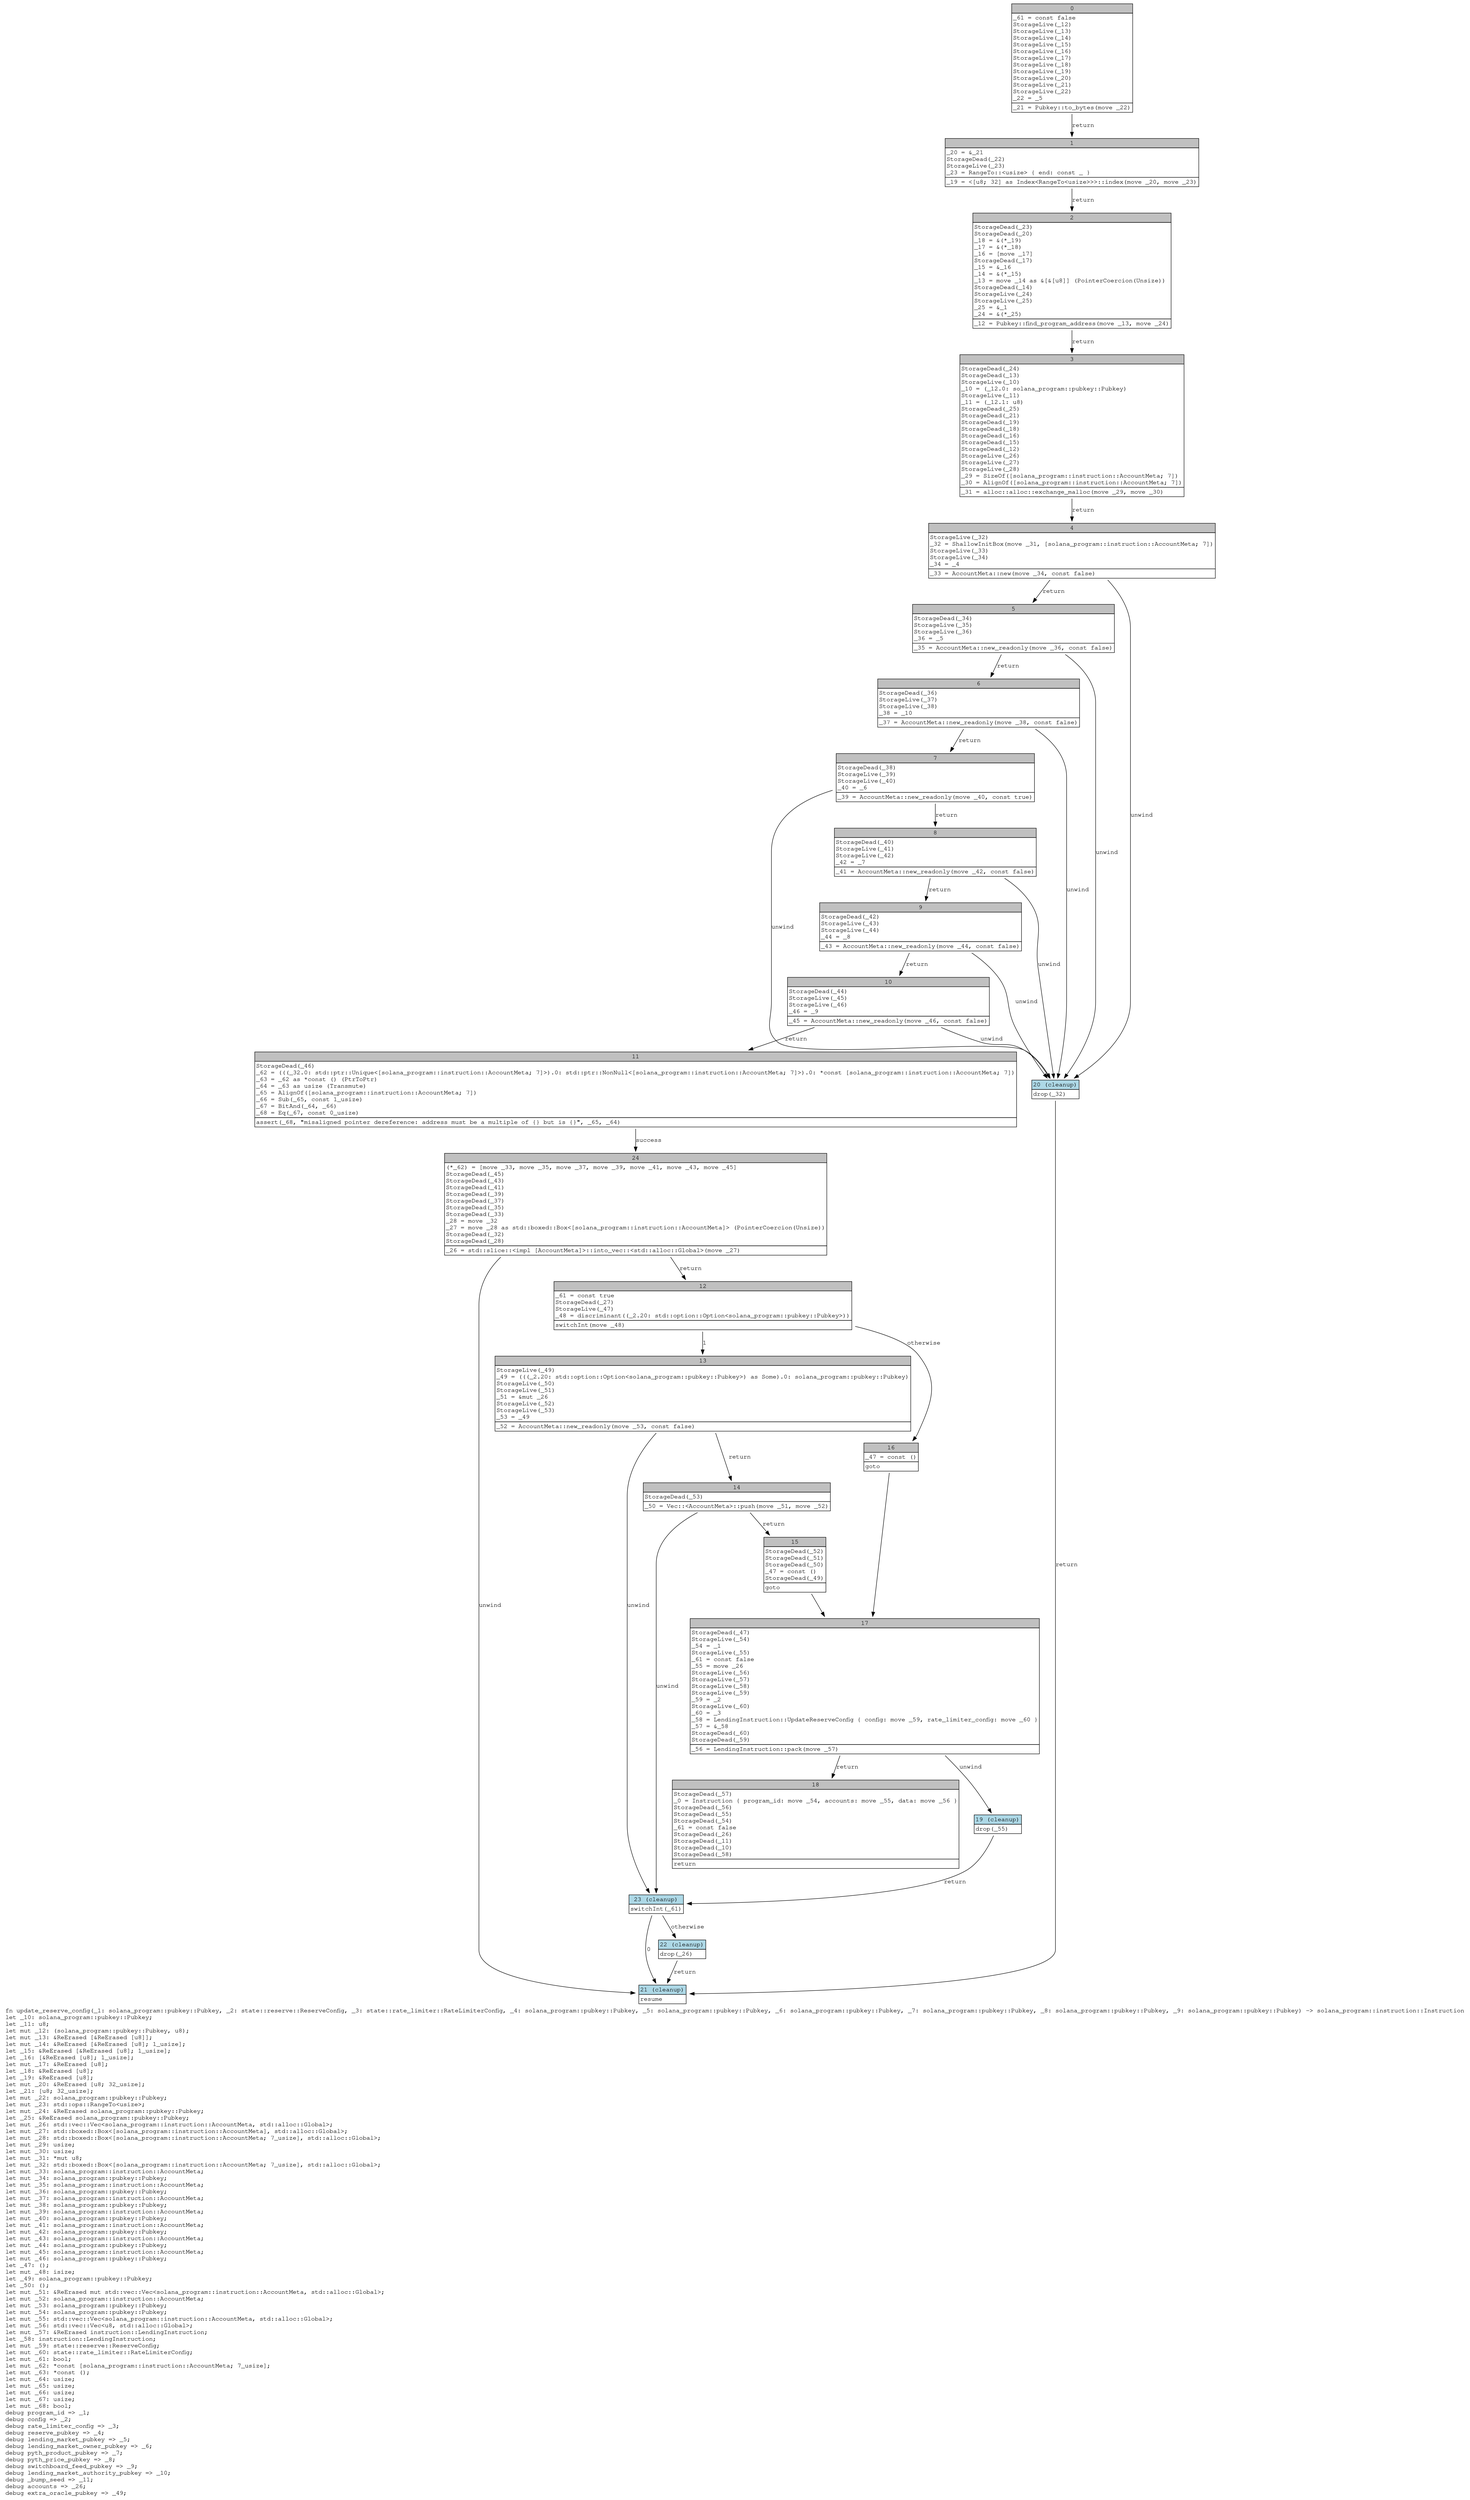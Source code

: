 digraph Mir_0_81 {
    graph [fontname="Courier, monospace"];
    node [fontname="Courier, monospace"];
    edge [fontname="Courier, monospace"];
    label=<fn update_reserve_config(_1: solana_program::pubkey::Pubkey, _2: state::reserve::ReserveConfig, _3: state::rate_limiter::RateLimiterConfig, _4: solana_program::pubkey::Pubkey, _5: solana_program::pubkey::Pubkey, _6: solana_program::pubkey::Pubkey, _7: solana_program::pubkey::Pubkey, _8: solana_program::pubkey::Pubkey, _9: solana_program::pubkey::Pubkey) -&gt; solana_program::instruction::Instruction<br align="left"/>let _10: solana_program::pubkey::Pubkey;<br align="left"/>let _11: u8;<br align="left"/>let mut _12: (solana_program::pubkey::Pubkey, u8);<br align="left"/>let mut _13: &amp;ReErased [&amp;ReErased [u8]];<br align="left"/>let mut _14: &amp;ReErased [&amp;ReErased [u8]; 1_usize];<br align="left"/>let _15: &amp;ReErased [&amp;ReErased [u8]; 1_usize];<br align="left"/>let _16: [&amp;ReErased [u8]; 1_usize];<br align="left"/>let mut _17: &amp;ReErased [u8];<br align="left"/>let _18: &amp;ReErased [u8];<br align="left"/>let _19: &amp;ReErased [u8];<br align="left"/>let mut _20: &amp;ReErased [u8; 32_usize];<br align="left"/>let _21: [u8; 32_usize];<br align="left"/>let mut _22: solana_program::pubkey::Pubkey;<br align="left"/>let mut _23: std::ops::RangeTo&lt;usize&gt;;<br align="left"/>let mut _24: &amp;ReErased solana_program::pubkey::Pubkey;<br align="left"/>let _25: &amp;ReErased solana_program::pubkey::Pubkey;<br align="left"/>let mut _26: std::vec::Vec&lt;solana_program::instruction::AccountMeta, std::alloc::Global&gt;;<br align="left"/>let mut _27: std::boxed::Box&lt;[solana_program::instruction::AccountMeta], std::alloc::Global&gt;;<br align="left"/>let mut _28: std::boxed::Box&lt;[solana_program::instruction::AccountMeta; 7_usize], std::alloc::Global&gt;;<br align="left"/>let mut _29: usize;<br align="left"/>let mut _30: usize;<br align="left"/>let mut _31: *mut u8;<br align="left"/>let mut _32: std::boxed::Box&lt;[solana_program::instruction::AccountMeta; 7_usize], std::alloc::Global&gt;;<br align="left"/>let mut _33: solana_program::instruction::AccountMeta;<br align="left"/>let mut _34: solana_program::pubkey::Pubkey;<br align="left"/>let mut _35: solana_program::instruction::AccountMeta;<br align="left"/>let mut _36: solana_program::pubkey::Pubkey;<br align="left"/>let mut _37: solana_program::instruction::AccountMeta;<br align="left"/>let mut _38: solana_program::pubkey::Pubkey;<br align="left"/>let mut _39: solana_program::instruction::AccountMeta;<br align="left"/>let mut _40: solana_program::pubkey::Pubkey;<br align="left"/>let mut _41: solana_program::instruction::AccountMeta;<br align="left"/>let mut _42: solana_program::pubkey::Pubkey;<br align="left"/>let mut _43: solana_program::instruction::AccountMeta;<br align="left"/>let mut _44: solana_program::pubkey::Pubkey;<br align="left"/>let mut _45: solana_program::instruction::AccountMeta;<br align="left"/>let mut _46: solana_program::pubkey::Pubkey;<br align="left"/>let _47: ();<br align="left"/>let mut _48: isize;<br align="left"/>let _49: solana_program::pubkey::Pubkey;<br align="left"/>let _50: ();<br align="left"/>let mut _51: &amp;ReErased mut std::vec::Vec&lt;solana_program::instruction::AccountMeta, std::alloc::Global&gt;;<br align="left"/>let mut _52: solana_program::instruction::AccountMeta;<br align="left"/>let mut _53: solana_program::pubkey::Pubkey;<br align="left"/>let mut _54: solana_program::pubkey::Pubkey;<br align="left"/>let mut _55: std::vec::Vec&lt;solana_program::instruction::AccountMeta, std::alloc::Global&gt;;<br align="left"/>let mut _56: std::vec::Vec&lt;u8, std::alloc::Global&gt;;<br align="left"/>let mut _57: &amp;ReErased instruction::LendingInstruction;<br align="left"/>let _58: instruction::LendingInstruction;<br align="left"/>let mut _59: state::reserve::ReserveConfig;<br align="left"/>let mut _60: state::rate_limiter::RateLimiterConfig;<br align="left"/>let mut _61: bool;<br align="left"/>let mut _62: *const [solana_program::instruction::AccountMeta; 7_usize];<br align="left"/>let mut _63: *const ();<br align="left"/>let mut _64: usize;<br align="left"/>let mut _65: usize;<br align="left"/>let mut _66: usize;<br align="left"/>let mut _67: usize;<br align="left"/>let mut _68: bool;<br align="left"/>debug program_id =&gt; _1;<br align="left"/>debug config =&gt; _2;<br align="left"/>debug rate_limiter_config =&gt; _3;<br align="left"/>debug reserve_pubkey =&gt; _4;<br align="left"/>debug lending_market_pubkey =&gt; _5;<br align="left"/>debug lending_market_owner_pubkey =&gt; _6;<br align="left"/>debug pyth_product_pubkey =&gt; _7;<br align="left"/>debug pyth_price_pubkey =&gt; _8;<br align="left"/>debug switchboard_feed_pubkey =&gt; _9;<br align="left"/>debug lending_market_authority_pubkey =&gt; _10;<br align="left"/>debug _bump_seed =&gt; _11;<br align="left"/>debug accounts =&gt; _26;<br align="left"/>debug extra_oracle_pubkey =&gt; _49;<br align="left"/>>;
    bb0__0_81 [shape="none", label=<<table border="0" cellborder="1" cellspacing="0"><tr><td bgcolor="gray" align="center" colspan="1">0</td></tr><tr><td align="left" balign="left">_61 = const false<br/>StorageLive(_12)<br/>StorageLive(_13)<br/>StorageLive(_14)<br/>StorageLive(_15)<br/>StorageLive(_16)<br/>StorageLive(_17)<br/>StorageLive(_18)<br/>StorageLive(_19)<br/>StorageLive(_20)<br/>StorageLive(_21)<br/>StorageLive(_22)<br/>_22 = _5<br/></td></tr><tr><td align="left">_21 = Pubkey::to_bytes(move _22)</td></tr></table>>];
    bb1__0_81 [shape="none", label=<<table border="0" cellborder="1" cellspacing="0"><tr><td bgcolor="gray" align="center" colspan="1">1</td></tr><tr><td align="left" balign="left">_20 = &amp;_21<br/>StorageDead(_22)<br/>StorageLive(_23)<br/>_23 = RangeTo::&lt;usize&gt; { end: const _ }<br/></td></tr><tr><td align="left">_19 = &lt;[u8; 32] as Index&lt;RangeTo&lt;usize&gt;&gt;&gt;::index(move _20, move _23)</td></tr></table>>];
    bb2__0_81 [shape="none", label=<<table border="0" cellborder="1" cellspacing="0"><tr><td bgcolor="gray" align="center" colspan="1">2</td></tr><tr><td align="left" balign="left">StorageDead(_23)<br/>StorageDead(_20)<br/>_18 = &amp;(*_19)<br/>_17 = &amp;(*_18)<br/>_16 = [move _17]<br/>StorageDead(_17)<br/>_15 = &amp;_16<br/>_14 = &amp;(*_15)<br/>_13 = move _14 as &amp;[&amp;[u8]] (PointerCoercion(Unsize))<br/>StorageDead(_14)<br/>StorageLive(_24)<br/>StorageLive(_25)<br/>_25 = &amp;_1<br/>_24 = &amp;(*_25)<br/></td></tr><tr><td align="left">_12 = Pubkey::find_program_address(move _13, move _24)</td></tr></table>>];
    bb3__0_81 [shape="none", label=<<table border="0" cellborder="1" cellspacing="0"><tr><td bgcolor="gray" align="center" colspan="1">3</td></tr><tr><td align="left" balign="left">StorageDead(_24)<br/>StorageDead(_13)<br/>StorageLive(_10)<br/>_10 = (_12.0: solana_program::pubkey::Pubkey)<br/>StorageLive(_11)<br/>_11 = (_12.1: u8)<br/>StorageDead(_25)<br/>StorageDead(_21)<br/>StorageDead(_19)<br/>StorageDead(_18)<br/>StorageDead(_16)<br/>StorageDead(_15)<br/>StorageDead(_12)<br/>StorageLive(_26)<br/>StorageLive(_27)<br/>StorageLive(_28)<br/>_29 = SizeOf([solana_program::instruction::AccountMeta; 7])<br/>_30 = AlignOf([solana_program::instruction::AccountMeta; 7])<br/></td></tr><tr><td align="left">_31 = alloc::alloc::exchange_malloc(move _29, move _30)</td></tr></table>>];
    bb4__0_81 [shape="none", label=<<table border="0" cellborder="1" cellspacing="0"><tr><td bgcolor="gray" align="center" colspan="1">4</td></tr><tr><td align="left" balign="left">StorageLive(_32)<br/>_32 = ShallowInitBox(move _31, [solana_program::instruction::AccountMeta; 7])<br/>StorageLive(_33)<br/>StorageLive(_34)<br/>_34 = _4<br/></td></tr><tr><td align="left">_33 = AccountMeta::new(move _34, const false)</td></tr></table>>];
    bb5__0_81 [shape="none", label=<<table border="0" cellborder="1" cellspacing="0"><tr><td bgcolor="gray" align="center" colspan="1">5</td></tr><tr><td align="left" balign="left">StorageDead(_34)<br/>StorageLive(_35)<br/>StorageLive(_36)<br/>_36 = _5<br/></td></tr><tr><td align="left">_35 = AccountMeta::new_readonly(move _36, const false)</td></tr></table>>];
    bb6__0_81 [shape="none", label=<<table border="0" cellborder="1" cellspacing="0"><tr><td bgcolor="gray" align="center" colspan="1">6</td></tr><tr><td align="left" balign="left">StorageDead(_36)<br/>StorageLive(_37)<br/>StorageLive(_38)<br/>_38 = _10<br/></td></tr><tr><td align="left">_37 = AccountMeta::new_readonly(move _38, const false)</td></tr></table>>];
    bb7__0_81 [shape="none", label=<<table border="0" cellborder="1" cellspacing="0"><tr><td bgcolor="gray" align="center" colspan="1">7</td></tr><tr><td align="left" balign="left">StorageDead(_38)<br/>StorageLive(_39)<br/>StorageLive(_40)<br/>_40 = _6<br/></td></tr><tr><td align="left">_39 = AccountMeta::new_readonly(move _40, const true)</td></tr></table>>];
    bb8__0_81 [shape="none", label=<<table border="0" cellborder="1" cellspacing="0"><tr><td bgcolor="gray" align="center" colspan="1">8</td></tr><tr><td align="left" balign="left">StorageDead(_40)<br/>StorageLive(_41)<br/>StorageLive(_42)<br/>_42 = _7<br/></td></tr><tr><td align="left">_41 = AccountMeta::new_readonly(move _42, const false)</td></tr></table>>];
    bb9__0_81 [shape="none", label=<<table border="0" cellborder="1" cellspacing="0"><tr><td bgcolor="gray" align="center" colspan="1">9</td></tr><tr><td align="left" balign="left">StorageDead(_42)<br/>StorageLive(_43)<br/>StorageLive(_44)<br/>_44 = _8<br/></td></tr><tr><td align="left">_43 = AccountMeta::new_readonly(move _44, const false)</td></tr></table>>];
    bb10__0_81 [shape="none", label=<<table border="0" cellborder="1" cellspacing="0"><tr><td bgcolor="gray" align="center" colspan="1">10</td></tr><tr><td align="left" balign="left">StorageDead(_44)<br/>StorageLive(_45)<br/>StorageLive(_46)<br/>_46 = _9<br/></td></tr><tr><td align="left">_45 = AccountMeta::new_readonly(move _46, const false)</td></tr></table>>];
    bb11__0_81 [shape="none", label=<<table border="0" cellborder="1" cellspacing="0"><tr><td bgcolor="gray" align="center" colspan="1">11</td></tr><tr><td align="left" balign="left">StorageDead(_46)<br/>_62 = (((_32.0: std::ptr::Unique&lt;[solana_program::instruction::AccountMeta; 7]&gt;).0: std::ptr::NonNull&lt;[solana_program::instruction::AccountMeta; 7]&gt;).0: *const [solana_program::instruction::AccountMeta; 7])<br/>_63 = _62 as *const () (PtrToPtr)<br/>_64 = _63 as usize (Transmute)<br/>_65 = AlignOf([solana_program::instruction::AccountMeta; 7])<br/>_66 = Sub(_65, const 1_usize)<br/>_67 = BitAnd(_64, _66)<br/>_68 = Eq(_67, const 0_usize)<br/></td></tr><tr><td align="left">assert(_68, &quot;misaligned pointer dereference: address must be a multiple of {} but is {}&quot;, _65, _64)</td></tr></table>>];
    bb12__0_81 [shape="none", label=<<table border="0" cellborder="1" cellspacing="0"><tr><td bgcolor="gray" align="center" colspan="1">12</td></tr><tr><td align="left" balign="left">_61 = const true<br/>StorageDead(_27)<br/>StorageLive(_47)<br/>_48 = discriminant((_2.20: std::option::Option&lt;solana_program::pubkey::Pubkey&gt;))<br/></td></tr><tr><td align="left">switchInt(move _48)</td></tr></table>>];
    bb13__0_81 [shape="none", label=<<table border="0" cellborder="1" cellspacing="0"><tr><td bgcolor="gray" align="center" colspan="1">13</td></tr><tr><td align="left" balign="left">StorageLive(_49)<br/>_49 = (((_2.20: std::option::Option&lt;solana_program::pubkey::Pubkey&gt;) as Some).0: solana_program::pubkey::Pubkey)<br/>StorageLive(_50)<br/>StorageLive(_51)<br/>_51 = &amp;mut _26<br/>StorageLive(_52)<br/>StorageLive(_53)<br/>_53 = _49<br/></td></tr><tr><td align="left">_52 = AccountMeta::new_readonly(move _53, const false)</td></tr></table>>];
    bb14__0_81 [shape="none", label=<<table border="0" cellborder="1" cellspacing="0"><tr><td bgcolor="gray" align="center" colspan="1">14</td></tr><tr><td align="left" balign="left">StorageDead(_53)<br/></td></tr><tr><td align="left">_50 = Vec::&lt;AccountMeta&gt;::push(move _51, move _52)</td></tr></table>>];
    bb15__0_81 [shape="none", label=<<table border="0" cellborder="1" cellspacing="0"><tr><td bgcolor="gray" align="center" colspan="1">15</td></tr><tr><td align="left" balign="left">StorageDead(_52)<br/>StorageDead(_51)<br/>StorageDead(_50)<br/>_47 = const ()<br/>StorageDead(_49)<br/></td></tr><tr><td align="left">goto</td></tr></table>>];
    bb16__0_81 [shape="none", label=<<table border="0" cellborder="1" cellspacing="0"><tr><td bgcolor="gray" align="center" colspan="1">16</td></tr><tr><td align="left" balign="left">_47 = const ()<br/></td></tr><tr><td align="left">goto</td></tr></table>>];
    bb17__0_81 [shape="none", label=<<table border="0" cellborder="1" cellspacing="0"><tr><td bgcolor="gray" align="center" colspan="1">17</td></tr><tr><td align="left" balign="left">StorageDead(_47)<br/>StorageLive(_54)<br/>_54 = _1<br/>StorageLive(_55)<br/>_61 = const false<br/>_55 = move _26<br/>StorageLive(_56)<br/>StorageLive(_57)<br/>StorageLive(_58)<br/>StorageLive(_59)<br/>_59 = _2<br/>StorageLive(_60)<br/>_60 = _3<br/>_58 = LendingInstruction::UpdateReserveConfig { config: move _59, rate_limiter_config: move _60 }<br/>_57 = &amp;_58<br/>StorageDead(_60)<br/>StorageDead(_59)<br/></td></tr><tr><td align="left">_56 = LendingInstruction::pack(move _57)</td></tr></table>>];
    bb18__0_81 [shape="none", label=<<table border="0" cellborder="1" cellspacing="0"><tr><td bgcolor="gray" align="center" colspan="1">18</td></tr><tr><td align="left" balign="left">StorageDead(_57)<br/>_0 = Instruction { program_id: move _54, accounts: move _55, data: move _56 }<br/>StorageDead(_56)<br/>StorageDead(_55)<br/>StorageDead(_54)<br/>_61 = const false<br/>StorageDead(_26)<br/>StorageDead(_11)<br/>StorageDead(_10)<br/>StorageDead(_58)<br/></td></tr><tr><td align="left">return</td></tr></table>>];
    bb19__0_81 [shape="none", label=<<table border="0" cellborder="1" cellspacing="0"><tr><td bgcolor="lightblue" align="center" colspan="1">19 (cleanup)</td></tr><tr><td align="left">drop(_55)</td></tr></table>>];
    bb20__0_81 [shape="none", label=<<table border="0" cellborder="1" cellspacing="0"><tr><td bgcolor="lightblue" align="center" colspan="1">20 (cleanup)</td></tr><tr><td align="left">drop(_32)</td></tr></table>>];
    bb21__0_81 [shape="none", label=<<table border="0" cellborder="1" cellspacing="0"><tr><td bgcolor="lightblue" align="center" colspan="1">21 (cleanup)</td></tr><tr><td align="left">resume</td></tr></table>>];
    bb22__0_81 [shape="none", label=<<table border="0" cellborder="1" cellspacing="0"><tr><td bgcolor="lightblue" align="center" colspan="1">22 (cleanup)</td></tr><tr><td align="left">drop(_26)</td></tr></table>>];
    bb23__0_81 [shape="none", label=<<table border="0" cellborder="1" cellspacing="0"><tr><td bgcolor="lightblue" align="center" colspan="1">23 (cleanup)</td></tr><tr><td align="left">switchInt(_61)</td></tr></table>>];
    bb24__0_81 [shape="none", label=<<table border="0" cellborder="1" cellspacing="0"><tr><td bgcolor="gray" align="center" colspan="1">24</td></tr><tr><td align="left" balign="left">(*_62) = [move _33, move _35, move _37, move _39, move _41, move _43, move _45]<br/>StorageDead(_45)<br/>StorageDead(_43)<br/>StorageDead(_41)<br/>StorageDead(_39)<br/>StorageDead(_37)<br/>StorageDead(_35)<br/>StorageDead(_33)<br/>_28 = move _32<br/>_27 = move _28 as std::boxed::Box&lt;[solana_program::instruction::AccountMeta]&gt; (PointerCoercion(Unsize))<br/>StorageDead(_32)<br/>StorageDead(_28)<br/></td></tr><tr><td align="left">_26 = std::slice::&lt;impl [AccountMeta]&gt;::into_vec::&lt;std::alloc::Global&gt;(move _27)</td></tr></table>>];
    bb0__0_81 -> bb1__0_81 [label="return"];
    bb1__0_81 -> bb2__0_81 [label="return"];
    bb2__0_81 -> bb3__0_81 [label="return"];
    bb3__0_81 -> bb4__0_81 [label="return"];
    bb4__0_81 -> bb5__0_81 [label="return"];
    bb4__0_81 -> bb20__0_81 [label="unwind"];
    bb5__0_81 -> bb6__0_81 [label="return"];
    bb5__0_81 -> bb20__0_81 [label="unwind"];
    bb6__0_81 -> bb7__0_81 [label="return"];
    bb6__0_81 -> bb20__0_81 [label="unwind"];
    bb7__0_81 -> bb8__0_81 [label="return"];
    bb7__0_81 -> bb20__0_81 [label="unwind"];
    bb8__0_81 -> bb9__0_81 [label="return"];
    bb8__0_81 -> bb20__0_81 [label="unwind"];
    bb9__0_81 -> bb10__0_81 [label="return"];
    bb9__0_81 -> bb20__0_81 [label="unwind"];
    bb10__0_81 -> bb11__0_81 [label="return"];
    bb10__0_81 -> bb20__0_81 [label="unwind"];
    bb11__0_81 -> bb24__0_81 [label="success"];
    bb12__0_81 -> bb13__0_81 [label="1"];
    bb12__0_81 -> bb16__0_81 [label="otherwise"];
    bb13__0_81 -> bb14__0_81 [label="return"];
    bb13__0_81 -> bb23__0_81 [label="unwind"];
    bb14__0_81 -> bb15__0_81 [label="return"];
    bb14__0_81 -> bb23__0_81 [label="unwind"];
    bb15__0_81 -> bb17__0_81 [label=""];
    bb16__0_81 -> bb17__0_81 [label=""];
    bb17__0_81 -> bb18__0_81 [label="return"];
    bb17__0_81 -> bb19__0_81 [label="unwind"];
    bb19__0_81 -> bb23__0_81 [label="return"];
    bb20__0_81 -> bb21__0_81 [label="return"];
    bb22__0_81 -> bb21__0_81 [label="return"];
    bb23__0_81 -> bb21__0_81 [label="0"];
    bb23__0_81 -> bb22__0_81 [label="otherwise"];
    bb24__0_81 -> bb12__0_81 [label="return"];
    bb24__0_81 -> bb21__0_81 [label="unwind"];
}
